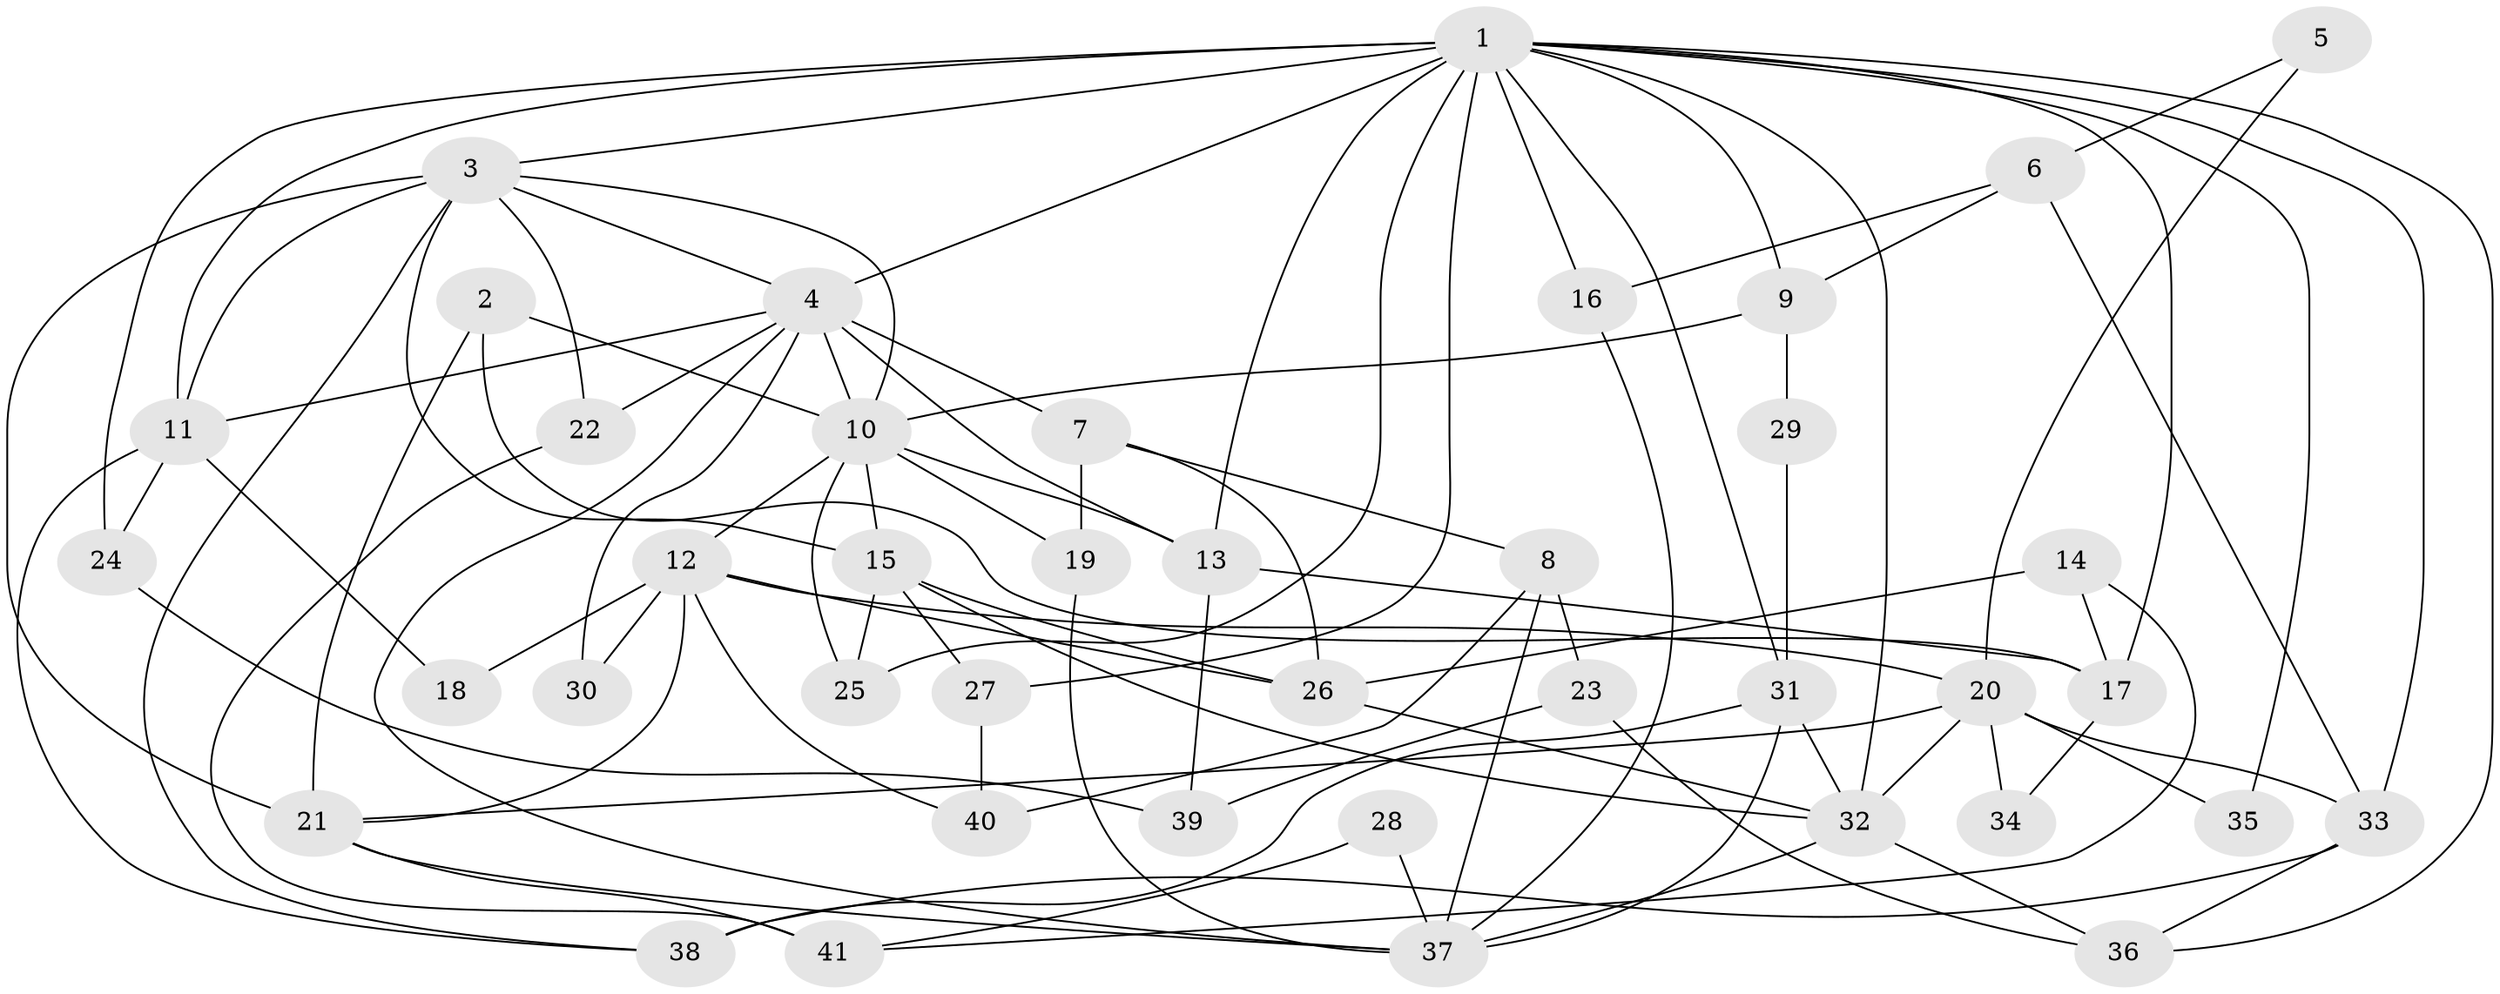 // original degree distribution, {6: 0.07352941176470588, 3: 0.3235294117647059, 5: 0.16176470588235295, 2: 0.11764705882352941, 4: 0.25, 7: 0.04411764705882353, 8: 0.029411764705882353}
// Generated by graph-tools (version 1.1) at 2025/51/03/04/25 22:51:23]
// undirected, 41 vertices, 94 edges
graph export_dot {
  node [color=gray90,style=filled];
  1;
  2;
  3;
  4;
  5;
  6;
  7;
  8;
  9;
  10;
  11;
  12;
  13;
  14;
  15;
  16;
  17;
  18;
  19;
  20;
  21;
  22;
  23;
  24;
  25;
  26;
  27;
  28;
  29;
  30;
  31;
  32;
  33;
  34;
  35;
  36;
  37;
  38;
  39;
  40;
  41;
  1 -- 3 [weight=1.0];
  1 -- 4 [weight=4.0];
  1 -- 9 [weight=2.0];
  1 -- 11 [weight=1.0];
  1 -- 13 [weight=1.0];
  1 -- 16 [weight=1.0];
  1 -- 17 [weight=2.0];
  1 -- 24 [weight=1.0];
  1 -- 25 [weight=1.0];
  1 -- 27 [weight=1.0];
  1 -- 31 [weight=1.0];
  1 -- 32 [weight=1.0];
  1 -- 33 [weight=1.0];
  1 -- 35 [weight=1.0];
  1 -- 36 [weight=1.0];
  2 -- 10 [weight=1.0];
  2 -- 17 [weight=1.0];
  2 -- 21 [weight=1.0];
  3 -- 4 [weight=1.0];
  3 -- 10 [weight=1.0];
  3 -- 11 [weight=2.0];
  3 -- 15 [weight=1.0];
  3 -- 21 [weight=1.0];
  3 -- 22 [weight=2.0];
  3 -- 38 [weight=1.0];
  4 -- 7 [weight=2.0];
  4 -- 10 [weight=1.0];
  4 -- 11 [weight=2.0];
  4 -- 13 [weight=1.0];
  4 -- 22 [weight=1.0];
  4 -- 30 [weight=1.0];
  4 -- 37 [weight=1.0];
  5 -- 6 [weight=1.0];
  5 -- 20 [weight=1.0];
  6 -- 9 [weight=1.0];
  6 -- 16 [weight=1.0];
  6 -- 33 [weight=1.0];
  7 -- 8 [weight=1.0];
  7 -- 19 [weight=1.0];
  7 -- 26 [weight=1.0];
  8 -- 23 [weight=1.0];
  8 -- 37 [weight=1.0];
  8 -- 40 [weight=1.0];
  9 -- 10 [weight=1.0];
  9 -- 29 [weight=1.0];
  10 -- 12 [weight=1.0];
  10 -- 13 [weight=1.0];
  10 -- 15 [weight=1.0];
  10 -- 19 [weight=1.0];
  10 -- 25 [weight=2.0];
  11 -- 18 [weight=1.0];
  11 -- 24 [weight=1.0];
  11 -- 38 [weight=1.0];
  12 -- 18 [weight=1.0];
  12 -- 20 [weight=1.0];
  12 -- 21 [weight=1.0];
  12 -- 26 [weight=1.0];
  12 -- 30 [weight=1.0];
  12 -- 40 [weight=1.0];
  13 -- 17 [weight=2.0];
  13 -- 39 [weight=1.0];
  14 -- 17 [weight=1.0];
  14 -- 26 [weight=1.0];
  14 -- 41 [weight=1.0];
  15 -- 25 [weight=1.0];
  15 -- 26 [weight=1.0];
  15 -- 27 [weight=1.0];
  15 -- 32 [weight=1.0];
  16 -- 37 [weight=1.0];
  17 -- 34 [weight=1.0];
  19 -- 37 [weight=1.0];
  20 -- 21 [weight=1.0];
  20 -- 32 [weight=1.0];
  20 -- 33 [weight=1.0];
  20 -- 34 [weight=1.0];
  20 -- 35 [weight=1.0];
  21 -- 37 [weight=1.0];
  21 -- 41 [weight=1.0];
  22 -- 41 [weight=1.0];
  23 -- 36 [weight=1.0];
  23 -- 39 [weight=1.0];
  24 -- 39 [weight=1.0];
  26 -- 32 [weight=1.0];
  27 -- 40 [weight=1.0];
  28 -- 37 [weight=1.0];
  28 -- 41 [weight=1.0];
  29 -- 31 [weight=1.0];
  31 -- 32 [weight=1.0];
  31 -- 37 [weight=1.0];
  31 -- 38 [weight=1.0];
  32 -- 36 [weight=1.0];
  32 -- 37 [weight=1.0];
  33 -- 36 [weight=1.0];
  33 -- 38 [weight=1.0];
}

